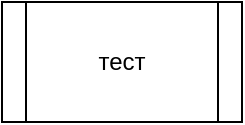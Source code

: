 <mxfile version="16.5.6" type="github"><diagram id="sFm9VG0H3CCHfCRMEY3a" name="Page-1"><mxGraphModel dx="782" dy="428" grid="1" gridSize="10" guides="1" tooltips="1" connect="1" arrows="1" fold="1" page="1" pageScale="1" pageWidth="827" pageHeight="1169" math="0" shadow="0"><root><mxCell id="0"/><mxCell id="1" parent="0"/><mxCell id="FMIMrU90J_tCA0gmtoBM-1" value="тест" style="shape=process;whiteSpace=wrap;html=1;backgroundOutline=1;" parent="1" vertex="1"><mxGeometry x="294" y="250" width="120" height="60" as="geometry"/></mxCell></root></mxGraphModel></diagram></mxfile>